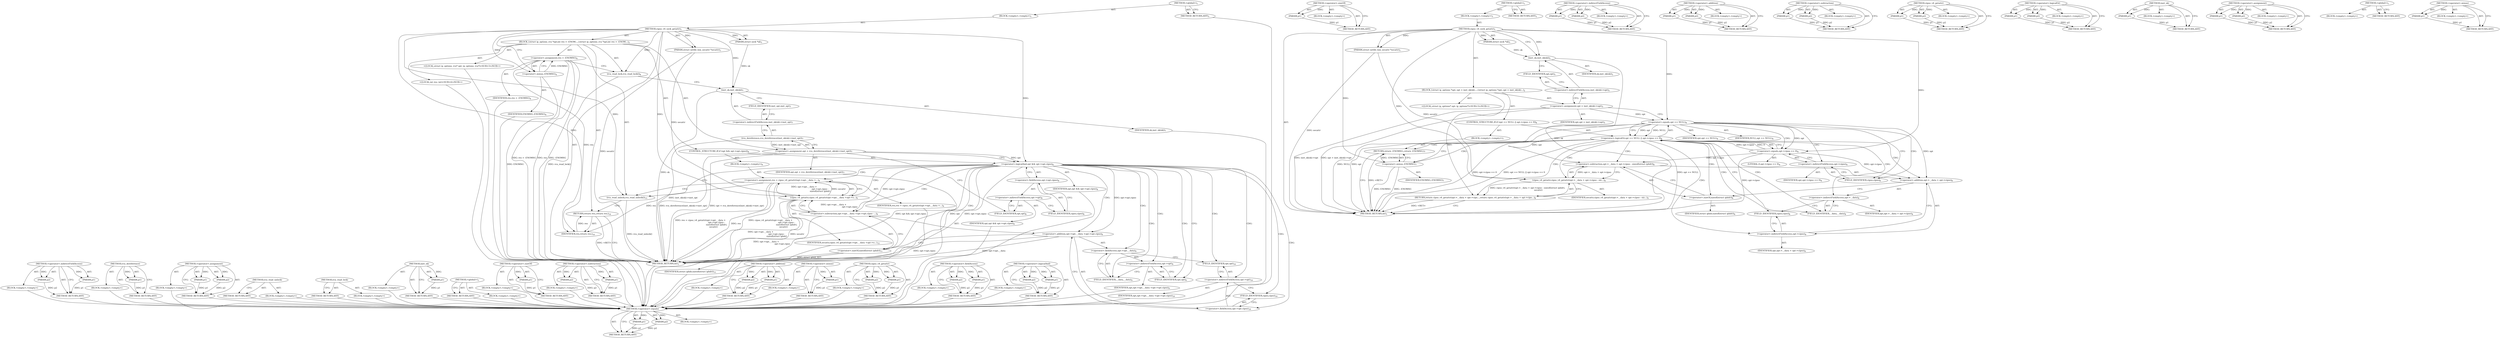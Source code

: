 digraph "&lt;operator&gt;.sizeOf" {
vulnerable_90 [label=<(METHOD,&lt;operator&gt;.equals)>];
vulnerable_91 [label=<(PARAM,p1)>];
vulnerable_92 [label=<(PARAM,p2)>];
vulnerable_93 [label=<(BLOCK,&lt;empty&gt;,&lt;empty&gt;)>];
vulnerable_94 [label=<(METHOD_RETURN,ANY)>];
vulnerable_114 [label=<(METHOD,&lt;operator&gt;.sizeOf)>];
vulnerable_115 [label=<(PARAM,p1)>];
vulnerable_116 [label=<(BLOCK,&lt;empty&gt;,&lt;empty&gt;)>];
vulnerable_117 [label=<(METHOD_RETURN,ANY)>];
vulnerable_6 [label=<(METHOD,&lt;global&gt;)<SUB>1</SUB>>];
vulnerable_7 [label=<(BLOCK,&lt;empty&gt;,&lt;empty&gt;)<SUB>1</SUB>>];
vulnerable_8 [label=<(METHOD,cipso_v4_sock_getattr)<SUB>1</SUB>>];
vulnerable_9 [label=<(PARAM,struct sock *sk)<SUB>1</SUB>>];
vulnerable_10 [label=<(PARAM,struct netlbl_lsm_secattr *secattr)<SUB>1</SUB>>];
vulnerable_11 [label=<(BLOCK,{
	struct ip_options *opt;
 
	opt = inet_sk(sk)...,{
	struct ip_options *opt;
 
	opt = inet_sk(sk)...)<SUB>2</SUB>>];
vulnerable_12 [label="<(LOCAL,struct ip_options* opt: ip_options*)<SUB>3</SUB>>"];
vulnerable_13 [label=<(&lt;operator&gt;.assignment,opt = inet_sk(sk)-&gt;opt)<SUB>5</SUB>>];
vulnerable_14 [label=<(IDENTIFIER,opt,opt = inet_sk(sk)-&gt;opt)<SUB>5</SUB>>];
vulnerable_15 [label=<(&lt;operator&gt;.indirectFieldAccess,inet_sk(sk)-&gt;opt)<SUB>5</SUB>>];
vulnerable_16 [label=<(inet_sk,inet_sk(sk))<SUB>5</SUB>>];
vulnerable_17 [label=<(IDENTIFIER,sk,inet_sk(sk))<SUB>5</SUB>>];
vulnerable_18 [label=<(FIELD_IDENTIFIER,opt,opt)<SUB>5</SUB>>];
vulnerable_19 [label=<(CONTROL_STRUCTURE,IF,if (opt == NULL || opt-&gt;cipso == 0))<SUB>6</SUB>>];
vulnerable_20 [label=<(&lt;operator&gt;.logicalOr,opt == NULL || opt-&gt;cipso == 0)<SUB>6</SUB>>];
vulnerable_21 [label=<(&lt;operator&gt;.equals,opt == NULL)<SUB>6</SUB>>];
vulnerable_22 [label=<(IDENTIFIER,opt,opt == NULL)<SUB>6</SUB>>];
vulnerable_23 [label=<(IDENTIFIER,NULL,opt == NULL)<SUB>6</SUB>>];
vulnerable_24 [label=<(&lt;operator&gt;.equals,opt-&gt;cipso == 0)<SUB>6</SUB>>];
vulnerable_25 [label=<(&lt;operator&gt;.indirectFieldAccess,opt-&gt;cipso)<SUB>6</SUB>>];
vulnerable_26 [label=<(IDENTIFIER,opt,opt-&gt;cipso == 0)<SUB>6</SUB>>];
vulnerable_27 [label=<(FIELD_IDENTIFIER,cipso,cipso)<SUB>6</SUB>>];
vulnerable_28 [label=<(LITERAL,0,opt-&gt;cipso == 0)<SUB>6</SUB>>];
vulnerable_29 [label=<(BLOCK,&lt;empty&gt;,&lt;empty&gt;)<SUB>7</SUB>>];
vulnerable_30 [label=<(RETURN,return -ENOMSG;,return -ENOMSG;)<SUB>7</SUB>>];
vulnerable_31 [label=<(&lt;operator&gt;.minus,-ENOMSG)<SUB>7</SUB>>];
vulnerable_32 [label=<(IDENTIFIER,ENOMSG,-ENOMSG)<SUB>7</SUB>>];
vulnerable_33 [label=<(RETURN,return cipso_v4_getattr(opt-&gt;__data + opt-&gt;cips...,return cipso_v4_getattr(opt-&gt;__data + opt-&gt;cips...)<SUB>8</SUB>>];
vulnerable_34 [label=<(cipso_v4_getattr,cipso_v4_getattr(opt-&gt;__data + opt-&gt;cipso - siz...)<SUB>8</SUB>>];
vulnerable_35 [label=<(&lt;operator&gt;.subtraction,opt-&gt;__data + opt-&gt;cipso - sizeof(struct iphdr))<SUB>8</SUB>>];
vulnerable_36 [label=<(&lt;operator&gt;.addition,opt-&gt;__data + opt-&gt;cipso)<SUB>8</SUB>>];
vulnerable_37 [label=<(&lt;operator&gt;.indirectFieldAccess,opt-&gt;__data)<SUB>8</SUB>>];
vulnerable_38 [label=<(IDENTIFIER,opt,opt-&gt;__data + opt-&gt;cipso)<SUB>8</SUB>>];
vulnerable_39 [label=<(FIELD_IDENTIFIER,__data,__data)<SUB>8</SUB>>];
vulnerable_40 [label=<(&lt;operator&gt;.indirectFieldAccess,opt-&gt;cipso)<SUB>8</SUB>>];
vulnerable_41 [label=<(IDENTIFIER,opt,opt-&gt;__data + opt-&gt;cipso)<SUB>8</SUB>>];
vulnerable_42 [label=<(FIELD_IDENTIFIER,cipso,cipso)<SUB>8</SUB>>];
vulnerable_43 [label=<(&lt;operator&gt;.sizeOf,sizeof(struct iphdr))<SUB>8</SUB>>];
vulnerable_44 [label=<(IDENTIFIER,struct iphdr,sizeof(struct iphdr))<SUB>8</SUB>>];
vulnerable_45 [label=<(IDENTIFIER,secattr,cipso_v4_getattr(opt-&gt;__data + opt-&gt;cipso - siz...)<SUB>9</SUB>>];
vulnerable_46 [label=<(METHOD_RETURN,int)<SUB>1</SUB>>];
vulnerable_48 [label=<(METHOD_RETURN,ANY)<SUB>1</SUB>>];
vulnerable_76 [label=<(METHOD,&lt;operator&gt;.indirectFieldAccess)>];
vulnerable_77 [label=<(PARAM,p1)>];
vulnerable_78 [label=<(PARAM,p2)>];
vulnerable_79 [label=<(BLOCK,&lt;empty&gt;,&lt;empty&gt;)>];
vulnerable_80 [label=<(METHOD_RETURN,ANY)>];
vulnerable_109 [label=<(METHOD,&lt;operator&gt;.addition)>];
vulnerable_110 [label=<(PARAM,p1)>];
vulnerable_111 [label=<(PARAM,p2)>];
vulnerable_112 [label=<(BLOCK,&lt;empty&gt;,&lt;empty&gt;)>];
vulnerable_113 [label=<(METHOD_RETURN,ANY)>];
vulnerable_104 [label=<(METHOD,&lt;operator&gt;.subtraction)>];
vulnerable_105 [label=<(PARAM,p1)>];
vulnerable_106 [label=<(PARAM,p2)>];
vulnerable_107 [label=<(BLOCK,&lt;empty&gt;,&lt;empty&gt;)>];
vulnerable_108 [label=<(METHOD_RETURN,ANY)>];
vulnerable_99 [label=<(METHOD,cipso_v4_getattr)>];
vulnerable_100 [label=<(PARAM,p1)>];
vulnerable_101 [label=<(PARAM,p2)>];
vulnerable_102 [label=<(BLOCK,&lt;empty&gt;,&lt;empty&gt;)>];
vulnerable_103 [label=<(METHOD_RETURN,ANY)>];
vulnerable_85 [label=<(METHOD,&lt;operator&gt;.logicalOr)>];
vulnerable_86 [label=<(PARAM,p1)>];
vulnerable_87 [label=<(PARAM,p2)>];
vulnerable_88 [label=<(BLOCK,&lt;empty&gt;,&lt;empty&gt;)>];
vulnerable_89 [label=<(METHOD_RETURN,ANY)>];
vulnerable_81 [label=<(METHOD,inet_sk)>];
vulnerable_82 [label=<(PARAM,p1)>];
vulnerable_83 [label=<(BLOCK,&lt;empty&gt;,&lt;empty&gt;)>];
vulnerable_84 [label=<(METHOD_RETURN,ANY)>];
vulnerable_71 [label=<(METHOD,&lt;operator&gt;.assignment)>];
vulnerable_72 [label=<(PARAM,p1)>];
vulnerable_73 [label=<(PARAM,p2)>];
vulnerable_74 [label=<(BLOCK,&lt;empty&gt;,&lt;empty&gt;)>];
vulnerable_75 [label=<(METHOD_RETURN,ANY)>];
vulnerable_65 [label=<(METHOD,&lt;global&gt;)<SUB>1</SUB>>];
vulnerable_66 [label=<(BLOCK,&lt;empty&gt;,&lt;empty&gt;)>];
vulnerable_67 [label=<(METHOD_RETURN,ANY)>];
vulnerable_95 [label=<(METHOD,&lt;operator&gt;.minus)>];
vulnerable_96 [label=<(PARAM,p1)>];
vulnerable_97 [label=<(BLOCK,&lt;empty&gt;,&lt;empty&gt;)>];
vulnerable_98 [label=<(METHOD_RETURN,ANY)>];
fixed_97 [label=<(METHOD,&lt;operator&gt;.indirectFieldAccess)>];
fixed_98 [label=<(PARAM,p1)>];
fixed_99 [label=<(PARAM,p2)>];
fixed_100 [label=<(BLOCK,&lt;empty&gt;,&lt;empty&gt;)>];
fixed_101 [label=<(METHOD_RETURN,ANY)>];
fixed_121 [label=<(METHOD,&lt;operator&gt;.subtraction)>];
fixed_122 [label=<(PARAM,p1)>];
fixed_123 [label=<(PARAM,p2)>];
fixed_124 [label=<(BLOCK,&lt;empty&gt;,&lt;empty&gt;)>];
fixed_125 [label=<(METHOD_RETURN,ANY)>];
fixed_6 [label=<(METHOD,&lt;global&gt;)<SUB>1</SUB>>];
fixed_7 [label=<(BLOCK,&lt;empty&gt;,&lt;empty&gt;)<SUB>1</SUB>>];
fixed_8 [label=<(METHOD,cipso_v4_sock_getattr)<SUB>1</SUB>>];
fixed_9 [label=<(PARAM,struct sock *sk)<SUB>1</SUB>>];
fixed_10 [label=<(PARAM,struct netlbl_lsm_secattr *secattr)<SUB>1</SUB>>];
fixed_11 [label=<(BLOCK,{
	struct ip_options_rcu *opt;
	int res = -ENOM...,{
	struct ip_options_rcu *opt;
	int res = -ENOM...)<SUB>2</SUB>>];
fixed_12 [label="<(LOCAL,struct ip_options_rcu* opt: ip_options_rcu*)<SUB>3</SUB>>"];
fixed_13 [label="<(LOCAL,int res: int)<SUB>4</SUB>>"];
fixed_14 [label=<(&lt;operator&gt;.assignment,res = -ENOMSG)<SUB>4</SUB>>];
fixed_15 [label=<(IDENTIFIER,res,res = -ENOMSG)<SUB>4</SUB>>];
fixed_16 [label=<(&lt;operator&gt;.minus,-ENOMSG)<SUB>4</SUB>>];
fixed_17 [label=<(IDENTIFIER,ENOMSG,-ENOMSG)<SUB>4</SUB>>];
fixed_18 [label=<(rcu_read_lock,rcu_read_lock())<SUB>6</SUB>>];
fixed_19 [label=<(&lt;operator&gt;.assignment,opt = rcu_dereference(inet_sk(sk)-&gt;inet_opt))<SUB>7</SUB>>];
fixed_20 [label=<(IDENTIFIER,opt,opt = rcu_dereference(inet_sk(sk)-&gt;inet_opt))<SUB>7</SUB>>];
fixed_21 [label=<(rcu_dereference,rcu_dereference(inet_sk(sk)-&gt;inet_opt))<SUB>7</SUB>>];
fixed_22 [label=<(&lt;operator&gt;.indirectFieldAccess,inet_sk(sk)-&gt;inet_opt)<SUB>7</SUB>>];
fixed_23 [label=<(inet_sk,inet_sk(sk))<SUB>7</SUB>>];
fixed_24 [label=<(IDENTIFIER,sk,inet_sk(sk))<SUB>7</SUB>>];
fixed_25 [label=<(FIELD_IDENTIFIER,inet_opt,inet_opt)<SUB>7</SUB>>];
fixed_26 [label=<(CONTROL_STRUCTURE,IF,if (opt &amp;&amp; opt-&gt;opt.cipso))<SUB>8</SUB>>];
fixed_27 [label=<(&lt;operator&gt;.logicalAnd,opt &amp;&amp; opt-&gt;opt.cipso)<SUB>8</SUB>>];
fixed_28 [label=<(IDENTIFIER,opt,opt &amp;&amp; opt-&gt;opt.cipso)<SUB>8</SUB>>];
fixed_29 [label=<(&lt;operator&gt;.fieldAccess,opt-&gt;opt.cipso)<SUB>8</SUB>>];
fixed_30 [label=<(&lt;operator&gt;.indirectFieldAccess,opt-&gt;opt)<SUB>8</SUB>>];
fixed_31 [label=<(IDENTIFIER,opt,opt &amp;&amp; opt-&gt;opt.cipso)<SUB>8</SUB>>];
fixed_32 [label=<(FIELD_IDENTIFIER,opt,opt)<SUB>8</SUB>>];
fixed_33 [label=<(FIELD_IDENTIFIER,cipso,cipso)<SUB>8</SUB>>];
fixed_34 [label=<(BLOCK,&lt;empty&gt;,&lt;empty&gt;)<SUB>9</SUB>>];
fixed_35 [label=<(&lt;operator&gt;.assignment,res = cipso_v4_getattr(opt-&gt;opt.__data +
						...)<SUB>9</SUB>>];
fixed_36 [label=<(IDENTIFIER,res,res = cipso_v4_getattr(opt-&gt;opt.__data +
						...)<SUB>9</SUB>>];
fixed_37 [label=<(cipso_v4_getattr,cipso_v4_getattr(opt-&gt;opt.__data +
						opt-&gt;o...)<SUB>9</SUB>>];
fixed_38 [label=<(&lt;operator&gt;.subtraction,opt-&gt;opt.__data +
						opt-&gt;opt.cipso -
						...)<SUB>9</SUB>>];
fixed_39 [label=<(&lt;operator&gt;.addition,opt-&gt;opt.__data +
						opt-&gt;opt.cipso)<SUB>9</SUB>>];
fixed_40 [label=<(&lt;operator&gt;.fieldAccess,opt-&gt;opt.__data)<SUB>9</SUB>>];
fixed_41 [label=<(&lt;operator&gt;.indirectFieldAccess,opt-&gt;opt)<SUB>9</SUB>>];
fixed_42 [label=<(IDENTIFIER,opt,opt-&gt;opt.__data +
						opt-&gt;opt.cipso)<SUB>9</SUB>>];
fixed_43 [label=<(FIELD_IDENTIFIER,opt,opt)<SUB>9</SUB>>];
fixed_44 [label=<(FIELD_IDENTIFIER,__data,__data)<SUB>9</SUB>>];
fixed_45 [label=<(&lt;operator&gt;.fieldAccess,opt-&gt;opt.cipso)<SUB>10</SUB>>];
fixed_46 [label=<(&lt;operator&gt;.indirectFieldAccess,opt-&gt;opt)<SUB>10</SUB>>];
fixed_47 [label=<(IDENTIFIER,opt,opt-&gt;opt.__data +
						opt-&gt;opt.cipso)<SUB>10</SUB>>];
fixed_48 [label=<(FIELD_IDENTIFIER,opt,opt)<SUB>10</SUB>>];
fixed_49 [label=<(FIELD_IDENTIFIER,cipso,cipso)<SUB>10</SUB>>];
fixed_50 [label=<(&lt;operator&gt;.sizeOf,sizeof(struct iphdr))<SUB>11</SUB>>];
fixed_51 [label=<(IDENTIFIER,struct iphdr,sizeof(struct iphdr))<SUB>11</SUB>>];
fixed_52 [label=<(IDENTIFIER,secattr,cipso_v4_getattr(opt-&gt;opt.__data +
						opt-&gt;o...)<SUB>12</SUB>>];
fixed_53 [label=<(rcu_read_unlock,rcu_read_unlock())<SUB>13</SUB>>];
fixed_54 [label=<(RETURN,return res;,return res;)<SUB>14</SUB>>];
fixed_55 [label=<(IDENTIFIER,res,return res;)<SUB>14</SUB>>];
fixed_56 [label=<(METHOD_RETURN,int)<SUB>1</SUB>>];
fixed_58 [label=<(METHOD_RETURN,ANY)<SUB>1</SUB>>];
fixed_126 [label=<(METHOD,&lt;operator&gt;.addition)>];
fixed_127 [label=<(PARAM,p1)>];
fixed_128 [label=<(PARAM,p2)>];
fixed_129 [label=<(BLOCK,&lt;empty&gt;,&lt;empty&gt;)>];
fixed_130 [label=<(METHOD_RETURN,ANY)>];
fixed_86 [label=<(METHOD,&lt;operator&gt;.minus)>];
fixed_87 [label=<(PARAM,p1)>];
fixed_88 [label=<(BLOCK,&lt;empty&gt;,&lt;empty&gt;)>];
fixed_89 [label=<(METHOD_RETURN,ANY)>];
fixed_116 [label=<(METHOD,cipso_v4_getattr)>];
fixed_117 [label=<(PARAM,p1)>];
fixed_118 [label=<(PARAM,p2)>];
fixed_119 [label=<(BLOCK,&lt;empty&gt;,&lt;empty&gt;)>];
fixed_120 [label=<(METHOD_RETURN,ANY)>];
fixed_111 [label=<(METHOD,&lt;operator&gt;.fieldAccess)>];
fixed_112 [label=<(PARAM,p1)>];
fixed_113 [label=<(PARAM,p2)>];
fixed_114 [label=<(BLOCK,&lt;empty&gt;,&lt;empty&gt;)>];
fixed_115 [label=<(METHOD_RETURN,ANY)>];
fixed_106 [label=<(METHOD,&lt;operator&gt;.logicalAnd)>];
fixed_107 [label=<(PARAM,p1)>];
fixed_108 [label=<(PARAM,p2)>];
fixed_109 [label=<(BLOCK,&lt;empty&gt;,&lt;empty&gt;)>];
fixed_110 [label=<(METHOD_RETURN,ANY)>];
fixed_93 [label=<(METHOD,rcu_dereference)>];
fixed_94 [label=<(PARAM,p1)>];
fixed_95 [label=<(BLOCK,&lt;empty&gt;,&lt;empty&gt;)>];
fixed_96 [label=<(METHOD_RETURN,ANY)>];
fixed_135 [label=<(METHOD,rcu_read_unlock)>];
fixed_136 [label=<(BLOCK,&lt;empty&gt;,&lt;empty&gt;)>];
fixed_137 [label=<(METHOD_RETURN,ANY)>];
fixed_90 [label=<(METHOD,rcu_read_lock)>];
fixed_91 [label=<(BLOCK,&lt;empty&gt;,&lt;empty&gt;)>];
fixed_92 [label=<(METHOD_RETURN,ANY)>];
fixed_81 [label=<(METHOD,&lt;operator&gt;.assignment)>];
fixed_82 [label=<(PARAM,p1)>];
fixed_83 [label=<(PARAM,p2)>];
fixed_84 [label=<(BLOCK,&lt;empty&gt;,&lt;empty&gt;)>];
fixed_85 [label=<(METHOD_RETURN,ANY)>];
fixed_75 [label=<(METHOD,&lt;global&gt;)<SUB>1</SUB>>];
fixed_76 [label=<(BLOCK,&lt;empty&gt;,&lt;empty&gt;)>];
fixed_77 [label=<(METHOD_RETURN,ANY)>];
fixed_102 [label=<(METHOD,inet_sk)>];
fixed_103 [label=<(PARAM,p1)>];
fixed_104 [label=<(BLOCK,&lt;empty&gt;,&lt;empty&gt;)>];
fixed_105 [label=<(METHOD_RETURN,ANY)>];
fixed_131 [label=<(METHOD,&lt;operator&gt;.sizeOf)>];
fixed_132 [label=<(PARAM,p1)>];
fixed_133 [label=<(BLOCK,&lt;empty&gt;,&lt;empty&gt;)>];
fixed_134 [label=<(METHOD_RETURN,ANY)>];
vulnerable_90 -> vulnerable_91  [key=0, label="AST: "];
vulnerable_90 -> vulnerable_91  [key=1, label="DDG: "];
vulnerable_90 -> vulnerable_93  [key=0, label="AST: "];
vulnerable_90 -> vulnerable_92  [key=0, label="AST: "];
vulnerable_90 -> vulnerable_92  [key=1, label="DDG: "];
vulnerable_90 -> vulnerable_94  [key=0, label="AST: "];
vulnerable_90 -> vulnerable_94  [key=1, label="CFG: "];
vulnerable_91 -> vulnerable_94  [key=0, label="DDG: p1"];
vulnerable_92 -> vulnerable_94  [key=0, label="DDG: p2"];
vulnerable_114 -> vulnerable_115  [key=0, label="AST: "];
vulnerable_114 -> vulnerable_115  [key=1, label="DDG: "];
vulnerable_114 -> vulnerable_116  [key=0, label="AST: "];
vulnerable_114 -> vulnerable_117  [key=0, label="AST: "];
vulnerable_114 -> vulnerable_117  [key=1, label="CFG: "];
vulnerable_115 -> vulnerable_117  [key=0, label="DDG: p1"];
vulnerable_6 -> vulnerable_7  [key=0, label="AST: "];
vulnerable_6 -> vulnerable_48  [key=0, label="AST: "];
vulnerable_6 -> vulnerable_48  [key=1, label="CFG: "];
vulnerable_7 -> vulnerable_8  [key=0, label="AST: "];
vulnerable_8 -> vulnerable_9  [key=0, label="AST: "];
vulnerable_8 -> vulnerable_9  [key=1, label="DDG: "];
vulnerable_8 -> vulnerable_10  [key=0, label="AST: "];
vulnerable_8 -> vulnerable_10  [key=1, label="DDG: "];
vulnerable_8 -> vulnerable_11  [key=0, label="AST: "];
vulnerable_8 -> vulnerable_46  [key=0, label="AST: "];
vulnerable_8 -> vulnerable_16  [key=0, label="CFG: "];
vulnerable_8 -> vulnerable_16  [key=1, label="DDG: "];
vulnerable_8 -> vulnerable_34  [key=0, label="DDG: "];
vulnerable_8 -> vulnerable_21  [key=0, label="DDG: "];
vulnerable_8 -> vulnerable_24  [key=0, label="DDG: "];
vulnerable_8 -> vulnerable_31  [key=0, label="DDG: "];
vulnerable_9 -> vulnerable_16  [key=0, label="DDG: sk"];
vulnerable_10 -> vulnerable_46  [key=0, label="DDG: secattr"];
vulnerable_10 -> vulnerable_34  [key=0, label="DDG: secattr"];
vulnerable_11 -> vulnerable_12  [key=0, label="AST: "];
vulnerable_11 -> vulnerable_13  [key=0, label="AST: "];
vulnerable_11 -> vulnerable_19  [key=0, label="AST: "];
vulnerable_11 -> vulnerable_33  [key=0, label="AST: "];
vulnerable_13 -> vulnerable_14  [key=0, label="AST: "];
vulnerable_13 -> vulnerable_15  [key=0, label="AST: "];
vulnerable_13 -> vulnerable_21  [key=0, label="CFG: "];
vulnerable_13 -> vulnerable_21  [key=1, label="DDG: opt"];
vulnerable_13 -> vulnerable_46  [key=0, label="DDG: inet_sk(sk)-&gt;opt"];
vulnerable_13 -> vulnerable_46  [key=1, label="DDG: opt = inet_sk(sk)-&gt;opt"];
vulnerable_15 -> vulnerable_16  [key=0, label="AST: "];
vulnerable_15 -> vulnerable_18  [key=0, label="AST: "];
vulnerable_15 -> vulnerable_13  [key=0, label="CFG: "];
vulnerable_16 -> vulnerable_17  [key=0, label="AST: "];
vulnerable_16 -> vulnerable_18  [key=0, label="CFG: "];
vulnerable_16 -> vulnerable_46  [key=0, label="DDG: sk"];
vulnerable_18 -> vulnerable_15  [key=0, label="CFG: "];
vulnerable_19 -> vulnerable_20  [key=0, label="AST: "];
vulnerable_19 -> vulnerable_29  [key=0, label="AST: "];
vulnerable_20 -> vulnerable_21  [key=0, label="AST: "];
vulnerable_20 -> vulnerable_24  [key=0, label="AST: "];
vulnerable_20 -> vulnerable_31  [key=0, label="CFG: "];
vulnerable_20 -> vulnerable_31  [key=1, label="CDG: "];
vulnerable_20 -> vulnerable_39  [key=0, label="CFG: "];
vulnerable_20 -> vulnerable_39  [key=1, label="CDG: "];
vulnerable_20 -> vulnerable_46  [key=0, label="DDG: opt == NULL"];
vulnerable_20 -> vulnerable_46  [key=1, label="DDG: opt-&gt;cipso == 0"];
vulnerable_20 -> vulnerable_46  [key=2, label="DDG: opt == NULL || opt-&gt;cipso == 0"];
vulnerable_20 -> vulnerable_40  [key=0, label="CDG: "];
vulnerable_20 -> vulnerable_30  [key=0, label="CDG: "];
vulnerable_20 -> vulnerable_34  [key=0, label="CDG: "];
vulnerable_20 -> vulnerable_33  [key=0, label="CDG: "];
vulnerable_20 -> vulnerable_42  [key=0, label="CDG: "];
vulnerable_20 -> vulnerable_36  [key=0, label="CDG: "];
vulnerable_20 -> vulnerable_35  [key=0, label="CDG: "];
vulnerable_20 -> vulnerable_37  [key=0, label="CDG: "];
vulnerable_20 -> vulnerable_43  [key=0, label="CDG: "];
vulnerable_21 -> vulnerable_22  [key=0, label="AST: "];
vulnerable_21 -> vulnerable_23  [key=0, label="AST: "];
vulnerable_21 -> vulnerable_20  [key=0, label="CFG: "];
vulnerable_21 -> vulnerable_20  [key=1, label="DDG: opt"];
vulnerable_21 -> vulnerable_20  [key=2, label="DDG: NULL"];
vulnerable_21 -> vulnerable_27  [key=0, label="CFG: "];
vulnerable_21 -> vulnerable_27  [key=1, label="CDG: "];
vulnerable_21 -> vulnerable_46  [key=0, label="DDG: opt"];
vulnerable_21 -> vulnerable_46  [key=1, label="DDG: NULL"];
vulnerable_21 -> vulnerable_24  [key=0, label="DDG: opt"];
vulnerable_21 -> vulnerable_24  [key=1, label="CDG: "];
vulnerable_21 -> vulnerable_35  [key=0, label="DDG: opt"];
vulnerable_21 -> vulnerable_36  [key=0, label="DDG: opt"];
vulnerable_21 -> vulnerable_25  [key=0, label="CDG: "];
vulnerable_24 -> vulnerable_25  [key=0, label="AST: "];
vulnerable_24 -> vulnerable_28  [key=0, label="AST: "];
vulnerable_24 -> vulnerable_20  [key=0, label="CFG: "];
vulnerable_24 -> vulnerable_20  [key=1, label="DDG: opt-&gt;cipso"];
vulnerable_24 -> vulnerable_20  [key=2, label="DDG: 0"];
vulnerable_24 -> vulnerable_46  [key=0, label="DDG: opt-&gt;cipso"];
vulnerable_24 -> vulnerable_35  [key=0, label="DDG: opt-&gt;cipso"];
vulnerable_24 -> vulnerable_36  [key=0, label="DDG: opt-&gt;cipso"];
vulnerable_25 -> vulnerable_26  [key=0, label="AST: "];
vulnerable_25 -> vulnerable_27  [key=0, label="AST: "];
vulnerable_25 -> vulnerable_24  [key=0, label="CFG: "];
vulnerable_27 -> vulnerable_25  [key=0, label="CFG: "];
vulnerable_29 -> vulnerable_30  [key=0, label="AST: "];
vulnerable_30 -> vulnerable_31  [key=0, label="AST: "];
vulnerable_30 -> vulnerable_46  [key=0, label="CFG: "];
vulnerable_30 -> vulnerable_46  [key=1, label="DDG: &lt;RET&gt;"];
vulnerable_31 -> vulnerable_32  [key=0, label="AST: "];
vulnerable_31 -> vulnerable_30  [key=0, label="CFG: "];
vulnerable_31 -> vulnerable_30  [key=1, label="DDG: -ENOMSG"];
vulnerable_31 -> vulnerable_46  [key=0, label="DDG: ENOMSG"];
vulnerable_31 -> vulnerable_46  [key=1, label="DDG: -ENOMSG"];
vulnerable_33 -> vulnerable_34  [key=0, label="AST: "];
vulnerable_33 -> vulnerable_46  [key=0, label="CFG: "];
vulnerable_33 -> vulnerable_46  [key=1, label="DDG: &lt;RET&gt;"];
vulnerable_34 -> vulnerable_35  [key=0, label="AST: "];
vulnerable_34 -> vulnerable_45  [key=0, label="AST: "];
vulnerable_34 -> vulnerable_33  [key=0, label="CFG: "];
vulnerable_34 -> vulnerable_33  [key=1, label="DDG: cipso_v4_getattr(opt-&gt;__data + opt-&gt;cipso - sizeof(struct iphdr),
				secattr)"];
vulnerable_35 -> vulnerable_36  [key=0, label="AST: "];
vulnerable_35 -> vulnerable_43  [key=0, label="AST: "];
vulnerable_35 -> vulnerable_34  [key=0, label="CFG: "];
vulnerable_35 -> vulnerable_34  [key=1, label="DDG: opt-&gt;__data + opt-&gt;cipso"];
vulnerable_36 -> vulnerable_37  [key=0, label="AST: "];
vulnerable_36 -> vulnerable_40  [key=0, label="AST: "];
vulnerable_36 -> vulnerable_43  [key=0, label="CFG: "];
vulnerable_37 -> vulnerable_38  [key=0, label="AST: "];
vulnerable_37 -> vulnerable_39  [key=0, label="AST: "];
vulnerable_37 -> vulnerable_42  [key=0, label="CFG: "];
vulnerable_39 -> vulnerable_37  [key=0, label="CFG: "];
vulnerable_40 -> vulnerable_41  [key=0, label="AST: "];
vulnerable_40 -> vulnerable_42  [key=0, label="AST: "];
vulnerable_40 -> vulnerable_36  [key=0, label="CFG: "];
vulnerable_42 -> vulnerable_40  [key=0, label="CFG: "];
vulnerable_43 -> vulnerable_44  [key=0, label="AST: "];
vulnerable_43 -> vulnerable_35  [key=0, label="CFG: "];
vulnerable_76 -> vulnerable_77  [key=0, label="AST: "];
vulnerable_76 -> vulnerable_77  [key=1, label="DDG: "];
vulnerable_76 -> vulnerable_79  [key=0, label="AST: "];
vulnerable_76 -> vulnerable_78  [key=0, label="AST: "];
vulnerable_76 -> vulnerable_78  [key=1, label="DDG: "];
vulnerable_76 -> vulnerable_80  [key=0, label="AST: "];
vulnerable_76 -> vulnerable_80  [key=1, label="CFG: "];
vulnerable_77 -> vulnerable_80  [key=0, label="DDG: p1"];
vulnerable_78 -> vulnerable_80  [key=0, label="DDG: p2"];
vulnerable_109 -> vulnerable_110  [key=0, label="AST: "];
vulnerable_109 -> vulnerable_110  [key=1, label="DDG: "];
vulnerable_109 -> vulnerable_112  [key=0, label="AST: "];
vulnerable_109 -> vulnerable_111  [key=0, label="AST: "];
vulnerable_109 -> vulnerable_111  [key=1, label="DDG: "];
vulnerable_109 -> vulnerable_113  [key=0, label="AST: "];
vulnerable_109 -> vulnerable_113  [key=1, label="CFG: "];
vulnerable_110 -> vulnerable_113  [key=0, label="DDG: p1"];
vulnerable_111 -> vulnerable_113  [key=0, label="DDG: p2"];
vulnerable_104 -> vulnerable_105  [key=0, label="AST: "];
vulnerable_104 -> vulnerable_105  [key=1, label="DDG: "];
vulnerable_104 -> vulnerable_107  [key=0, label="AST: "];
vulnerable_104 -> vulnerable_106  [key=0, label="AST: "];
vulnerable_104 -> vulnerable_106  [key=1, label="DDG: "];
vulnerable_104 -> vulnerable_108  [key=0, label="AST: "];
vulnerable_104 -> vulnerable_108  [key=1, label="CFG: "];
vulnerable_105 -> vulnerable_108  [key=0, label="DDG: p1"];
vulnerable_106 -> vulnerable_108  [key=0, label="DDG: p2"];
vulnerable_99 -> vulnerable_100  [key=0, label="AST: "];
vulnerable_99 -> vulnerable_100  [key=1, label="DDG: "];
vulnerable_99 -> vulnerable_102  [key=0, label="AST: "];
vulnerable_99 -> vulnerable_101  [key=0, label="AST: "];
vulnerable_99 -> vulnerable_101  [key=1, label="DDG: "];
vulnerable_99 -> vulnerable_103  [key=0, label="AST: "];
vulnerable_99 -> vulnerable_103  [key=1, label="CFG: "];
vulnerable_100 -> vulnerable_103  [key=0, label="DDG: p1"];
vulnerable_101 -> vulnerable_103  [key=0, label="DDG: p2"];
vulnerable_85 -> vulnerable_86  [key=0, label="AST: "];
vulnerable_85 -> vulnerable_86  [key=1, label="DDG: "];
vulnerable_85 -> vulnerable_88  [key=0, label="AST: "];
vulnerable_85 -> vulnerable_87  [key=0, label="AST: "];
vulnerable_85 -> vulnerable_87  [key=1, label="DDG: "];
vulnerable_85 -> vulnerable_89  [key=0, label="AST: "];
vulnerable_85 -> vulnerable_89  [key=1, label="CFG: "];
vulnerable_86 -> vulnerable_89  [key=0, label="DDG: p1"];
vulnerable_87 -> vulnerable_89  [key=0, label="DDG: p2"];
vulnerable_81 -> vulnerable_82  [key=0, label="AST: "];
vulnerable_81 -> vulnerable_82  [key=1, label="DDG: "];
vulnerable_81 -> vulnerable_83  [key=0, label="AST: "];
vulnerable_81 -> vulnerable_84  [key=0, label="AST: "];
vulnerable_81 -> vulnerable_84  [key=1, label="CFG: "];
vulnerable_82 -> vulnerable_84  [key=0, label="DDG: p1"];
vulnerable_71 -> vulnerable_72  [key=0, label="AST: "];
vulnerable_71 -> vulnerable_72  [key=1, label="DDG: "];
vulnerable_71 -> vulnerable_74  [key=0, label="AST: "];
vulnerable_71 -> vulnerable_73  [key=0, label="AST: "];
vulnerable_71 -> vulnerable_73  [key=1, label="DDG: "];
vulnerable_71 -> vulnerable_75  [key=0, label="AST: "];
vulnerable_71 -> vulnerable_75  [key=1, label="CFG: "];
vulnerable_72 -> vulnerable_75  [key=0, label="DDG: p1"];
vulnerable_73 -> vulnerable_75  [key=0, label="DDG: p2"];
vulnerable_65 -> vulnerable_66  [key=0, label="AST: "];
vulnerable_65 -> vulnerable_67  [key=0, label="AST: "];
vulnerable_65 -> vulnerable_67  [key=1, label="CFG: "];
vulnerable_95 -> vulnerable_96  [key=0, label="AST: "];
vulnerable_95 -> vulnerable_96  [key=1, label="DDG: "];
vulnerable_95 -> vulnerable_97  [key=0, label="AST: "];
vulnerable_95 -> vulnerable_98  [key=0, label="AST: "];
vulnerable_95 -> vulnerable_98  [key=1, label="CFG: "];
vulnerable_96 -> vulnerable_98  [key=0, label="DDG: p1"];
fixed_97 -> fixed_98  [key=0, label="AST: "];
fixed_97 -> fixed_98  [key=1, label="DDG: "];
fixed_97 -> fixed_100  [key=0, label="AST: "];
fixed_97 -> fixed_99  [key=0, label="AST: "];
fixed_97 -> fixed_99  [key=1, label="DDG: "];
fixed_97 -> fixed_101  [key=0, label="AST: "];
fixed_97 -> fixed_101  [key=1, label="CFG: "];
fixed_98 -> fixed_101  [key=0, label="DDG: p1"];
fixed_99 -> fixed_101  [key=0, label="DDG: p2"];
fixed_100 -> vulnerable_90  [key=0];
fixed_101 -> vulnerable_90  [key=0];
fixed_121 -> fixed_122  [key=0, label="AST: "];
fixed_121 -> fixed_122  [key=1, label="DDG: "];
fixed_121 -> fixed_124  [key=0, label="AST: "];
fixed_121 -> fixed_123  [key=0, label="AST: "];
fixed_121 -> fixed_123  [key=1, label="DDG: "];
fixed_121 -> fixed_125  [key=0, label="AST: "];
fixed_121 -> fixed_125  [key=1, label="CFG: "];
fixed_122 -> fixed_125  [key=0, label="DDG: p1"];
fixed_123 -> fixed_125  [key=0, label="DDG: p2"];
fixed_124 -> vulnerable_90  [key=0];
fixed_125 -> vulnerable_90  [key=0];
fixed_6 -> fixed_7  [key=0, label="AST: "];
fixed_6 -> fixed_58  [key=0, label="AST: "];
fixed_6 -> fixed_58  [key=1, label="CFG: "];
fixed_7 -> fixed_8  [key=0, label="AST: "];
fixed_8 -> fixed_9  [key=0, label="AST: "];
fixed_8 -> fixed_9  [key=1, label="DDG: "];
fixed_8 -> fixed_10  [key=0, label="AST: "];
fixed_8 -> fixed_10  [key=1, label="DDG: "];
fixed_8 -> fixed_11  [key=0, label="AST: "];
fixed_8 -> fixed_56  [key=0, label="AST: "];
fixed_8 -> fixed_16  [key=0, label="CFG: "];
fixed_8 -> fixed_16  [key=1, label="DDG: "];
fixed_8 -> fixed_18  [key=0, label="DDG: "];
fixed_8 -> fixed_53  [key=0, label="DDG: "];
fixed_8 -> fixed_55  [key=0, label="DDG: "];
fixed_8 -> fixed_27  [key=0, label="DDG: "];
fixed_8 -> fixed_23  [key=0, label="DDG: "];
fixed_8 -> fixed_37  [key=0, label="DDG: "];
fixed_9 -> fixed_23  [key=0, label="DDG: sk"];
fixed_10 -> fixed_56  [key=0, label="DDG: secattr"];
fixed_10 -> fixed_37  [key=0, label="DDG: secattr"];
fixed_11 -> fixed_12  [key=0, label="AST: "];
fixed_11 -> fixed_13  [key=0, label="AST: "];
fixed_11 -> fixed_14  [key=0, label="AST: "];
fixed_11 -> fixed_18  [key=0, label="AST: "];
fixed_11 -> fixed_19  [key=0, label="AST: "];
fixed_11 -> fixed_26  [key=0, label="AST: "];
fixed_11 -> fixed_53  [key=0, label="AST: "];
fixed_11 -> fixed_54  [key=0, label="AST: "];
fixed_12 -> vulnerable_90  [key=0];
fixed_13 -> vulnerable_90  [key=0];
fixed_14 -> fixed_15  [key=0, label="AST: "];
fixed_14 -> fixed_16  [key=0, label="AST: "];
fixed_14 -> fixed_18  [key=0, label="CFG: "];
fixed_14 -> fixed_56  [key=0, label="DDG: res"];
fixed_14 -> fixed_56  [key=1, label="DDG: -ENOMSG"];
fixed_14 -> fixed_56  [key=2, label="DDG: res = -ENOMSG"];
fixed_14 -> fixed_55  [key=0, label="DDG: res"];
fixed_15 -> vulnerable_90  [key=0];
fixed_16 -> fixed_17  [key=0, label="AST: "];
fixed_16 -> fixed_14  [key=0, label="CFG: "];
fixed_16 -> fixed_14  [key=1, label="DDG: ENOMSG"];
fixed_16 -> fixed_56  [key=0, label="DDG: ENOMSG"];
fixed_17 -> vulnerable_90  [key=0];
fixed_18 -> fixed_23  [key=0, label="CFG: "];
fixed_18 -> fixed_56  [key=0, label="DDG: rcu_read_lock()"];
fixed_19 -> fixed_20  [key=0, label="AST: "];
fixed_19 -> fixed_21  [key=0, label="AST: "];
fixed_19 -> fixed_27  [key=0, label="CFG: "];
fixed_19 -> fixed_27  [key=1, label="DDG: opt"];
fixed_19 -> fixed_32  [key=0, label="CFG: "];
fixed_19 -> fixed_56  [key=0, label="DDG: rcu_dereference(inet_sk(sk)-&gt;inet_opt)"];
fixed_19 -> fixed_56  [key=1, label="DDG: opt = rcu_dereference(inet_sk(sk)-&gt;inet_opt)"];
fixed_20 -> vulnerable_90  [key=0];
fixed_21 -> fixed_22  [key=0, label="AST: "];
fixed_21 -> fixed_19  [key=0, label="CFG: "];
fixed_21 -> fixed_19  [key=1, label="DDG: inet_sk(sk)-&gt;inet_opt"];
fixed_21 -> fixed_56  [key=0, label="DDG: inet_sk(sk)-&gt;inet_opt"];
fixed_22 -> fixed_23  [key=0, label="AST: "];
fixed_22 -> fixed_25  [key=0, label="AST: "];
fixed_22 -> fixed_21  [key=0, label="CFG: "];
fixed_23 -> fixed_24  [key=0, label="AST: "];
fixed_23 -> fixed_25  [key=0, label="CFG: "];
fixed_23 -> fixed_56  [key=0, label="DDG: sk"];
fixed_24 -> vulnerable_90  [key=0];
fixed_25 -> fixed_22  [key=0, label="CFG: "];
fixed_26 -> fixed_27  [key=0, label="AST: "];
fixed_26 -> fixed_34  [key=0, label="AST: "];
fixed_27 -> fixed_28  [key=0, label="AST: "];
fixed_27 -> fixed_29  [key=0, label="AST: "];
fixed_27 -> fixed_53  [key=0, label="CFG: "];
fixed_27 -> fixed_43  [key=0, label="CFG: "];
fixed_27 -> fixed_43  [key=1, label="CDG: "];
fixed_27 -> fixed_56  [key=0, label="DDG: opt"];
fixed_27 -> fixed_56  [key=1, label="DDG: opt-&gt;opt.cipso"];
fixed_27 -> fixed_56  [key=2, label="DDG: opt &amp;&amp; opt-&gt;opt.cipso"];
fixed_27 -> fixed_38  [key=0, label="DDG: opt-&gt;opt.cipso"];
fixed_27 -> fixed_38  [key=1, label="CDG: "];
fixed_27 -> fixed_39  [key=0, label="DDG: opt-&gt;opt.cipso"];
fixed_27 -> fixed_39  [key=1, label="CDG: "];
fixed_27 -> fixed_40  [key=0, label="CDG: "];
fixed_27 -> fixed_48  [key=0, label="CDG: "];
fixed_27 -> fixed_49  [key=0, label="CDG: "];
fixed_27 -> fixed_50  [key=0, label="CDG: "];
fixed_27 -> fixed_44  [key=0, label="CDG: "];
fixed_27 -> fixed_35  [key=0, label="CDG: "];
fixed_27 -> fixed_37  [key=0, label="CDG: "];
fixed_27 -> fixed_46  [key=0, label="CDG: "];
fixed_27 -> fixed_41  [key=0, label="CDG: "];
fixed_27 -> fixed_45  [key=0, label="CDG: "];
fixed_28 -> vulnerable_90  [key=0];
fixed_29 -> fixed_30  [key=0, label="AST: "];
fixed_29 -> fixed_33  [key=0, label="AST: "];
fixed_29 -> fixed_27  [key=0, label="CFG: "];
fixed_30 -> fixed_31  [key=0, label="AST: "];
fixed_30 -> fixed_32  [key=0, label="AST: "];
fixed_30 -> fixed_33  [key=0, label="CFG: "];
fixed_31 -> vulnerable_90  [key=0];
fixed_32 -> fixed_30  [key=0, label="CFG: "];
fixed_33 -> fixed_29  [key=0, label="CFG: "];
fixed_34 -> fixed_35  [key=0, label="AST: "];
fixed_35 -> fixed_36  [key=0, label="AST: "];
fixed_35 -> fixed_37  [key=0, label="AST: "];
fixed_35 -> fixed_53  [key=0, label="CFG: "];
fixed_35 -> fixed_56  [key=0, label="DDG: res"];
fixed_35 -> fixed_56  [key=1, label="DDG: cipso_v4_getattr(opt-&gt;opt.__data +
						opt-&gt;opt.cipso -
						sizeof(struct iphdr),
				       secattr)"];
fixed_35 -> fixed_56  [key=2, label="DDG: res = cipso_v4_getattr(opt-&gt;opt.__data +
						opt-&gt;opt.cipso -
						sizeof(struct iphdr),
				       secattr)"];
fixed_35 -> fixed_55  [key=0, label="DDG: res"];
fixed_36 -> vulnerable_90  [key=0];
fixed_37 -> fixed_38  [key=0, label="AST: "];
fixed_37 -> fixed_52  [key=0, label="AST: "];
fixed_37 -> fixed_35  [key=0, label="CFG: "];
fixed_37 -> fixed_35  [key=1, label="DDG: opt-&gt;opt.__data +
						opt-&gt;opt.cipso -
						sizeof(struct iphdr)"];
fixed_37 -> fixed_35  [key=2, label="DDG: secattr"];
fixed_37 -> fixed_56  [key=0, label="DDG: opt-&gt;opt.__data +
						opt-&gt;opt.cipso -
						sizeof(struct iphdr)"];
fixed_37 -> fixed_56  [key=1, label="DDG: secattr"];
fixed_38 -> fixed_39  [key=0, label="AST: "];
fixed_38 -> fixed_50  [key=0, label="AST: "];
fixed_38 -> fixed_37  [key=0, label="CFG: "];
fixed_38 -> fixed_37  [key=1, label="DDG: opt-&gt;opt.__data +
						opt-&gt;opt.cipso"];
fixed_38 -> fixed_56  [key=0, label="DDG: opt-&gt;opt.__data +
						opt-&gt;opt.cipso"];
fixed_39 -> fixed_40  [key=0, label="AST: "];
fixed_39 -> fixed_45  [key=0, label="AST: "];
fixed_39 -> fixed_50  [key=0, label="CFG: "];
fixed_39 -> fixed_56  [key=0, label="DDG: opt-&gt;opt.__data"];
fixed_39 -> fixed_56  [key=1, label="DDG: opt-&gt;opt.cipso"];
fixed_40 -> fixed_41  [key=0, label="AST: "];
fixed_40 -> fixed_44  [key=0, label="AST: "];
fixed_40 -> fixed_48  [key=0, label="CFG: "];
fixed_41 -> fixed_42  [key=0, label="AST: "];
fixed_41 -> fixed_43  [key=0, label="AST: "];
fixed_41 -> fixed_44  [key=0, label="CFG: "];
fixed_42 -> vulnerable_90  [key=0];
fixed_43 -> fixed_41  [key=0, label="CFG: "];
fixed_44 -> fixed_40  [key=0, label="CFG: "];
fixed_45 -> fixed_46  [key=0, label="AST: "];
fixed_45 -> fixed_49  [key=0, label="AST: "];
fixed_45 -> fixed_39  [key=0, label="CFG: "];
fixed_46 -> fixed_47  [key=0, label="AST: "];
fixed_46 -> fixed_48  [key=0, label="AST: "];
fixed_46 -> fixed_49  [key=0, label="CFG: "];
fixed_47 -> vulnerable_90  [key=0];
fixed_48 -> fixed_46  [key=0, label="CFG: "];
fixed_49 -> fixed_45  [key=0, label="CFG: "];
fixed_50 -> fixed_51  [key=0, label="AST: "];
fixed_50 -> fixed_38  [key=0, label="CFG: "];
fixed_50 -> fixed_56  [key=0, label="DDG: struct iphdr"];
fixed_51 -> vulnerable_90  [key=0];
fixed_52 -> vulnerable_90  [key=0];
fixed_53 -> fixed_54  [key=0, label="CFG: "];
fixed_53 -> fixed_56  [key=0, label="DDG: rcu_read_unlock()"];
fixed_54 -> fixed_55  [key=0, label="AST: "];
fixed_54 -> fixed_56  [key=0, label="CFG: "];
fixed_54 -> fixed_56  [key=1, label="DDG: &lt;RET&gt;"];
fixed_55 -> fixed_54  [key=0, label="DDG: res"];
fixed_56 -> vulnerable_90  [key=0];
fixed_58 -> vulnerable_90  [key=0];
fixed_126 -> fixed_127  [key=0, label="AST: "];
fixed_126 -> fixed_127  [key=1, label="DDG: "];
fixed_126 -> fixed_129  [key=0, label="AST: "];
fixed_126 -> fixed_128  [key=0, label="AST: "];
fixed_126 -> fixed_128  [key=1, label="DDG: "];
fixed_126 -> fixed_130  [key=0, label="AST: "];
fixed_126 -> fixed_130  [key=1, label="CFG: "];
fixed_127 -> fixed_130  [key=0, label="DDG: p1"];
fixed_128 -> fixed_130  [key=0, label="DDG: p2"];
fixed_129 -> vulnerable_90  [key=0];
fixed_130 -> vulnerable_90  [key=0];
fixed_86 -> fixed_87  [key=0, label="AST: "];
fixed_86 -> fixed_87  [key=1, label="DDG: "];
fixed_86 -> fixed_88  [key=0, label="AST: "];
fixed_86 -> fixed_89  [key=0, label="AST: "];
fixed_86 -> fixed_89  [key=1, label="CFG: "];
fixed_87 -> fixed_89  [key=0, label="DDG: p1"];
fixed_88 -> vulnerable_90  [key=0];
fixed_89 -> vulnerable_90  [key=0];
fixed_116 -> fixed_117  [key=0, label="AST: "];
fixed_116 -> fixed_117  [key=1, label="DDG: "];
fixed_116 -> fixed_119  [key=0, label="AST: "];
fixed_116 -> fixed_118  [key=0, label="AST: "];
fixed_116 -> fixed_118  [key=1, label="DDG: "];
fixed_116 -> fixed_120  [key=0, label="AST: "];
fixed_116 -> fixed_120  [key=1, label="CFG: "];
fixed_117 -> fixed_120  [key=0, label="DDG: p1"];
fixed_118 -> fixed_120  [key=0, label="DDG: p2"];
fixed_119 -> vulnerable_90  [key=0];
fixed_120 -> vulnerable_90  [key=0];
fixed_111 -> fixed_112  [key=0, label="AST: "];
fixed_111 -> fixed_112  [key=1, label="DDG: "];
fixed_111 -> fixed_114  [key=0, label="AST: "];
fixed_111 -> fixed_113  [key=0, label="AST: "];
fixed_111 -> fixed_113  [key=1, label="DDG: "];
fixed_111 -> fixed_115  [key=0, label="AST: "];
fixed_111 -> fixed_115  [key=1, label="CFG: "];
fixed_112 -> fixed_115  [key=0, label="DDG: p1"];
fixed_113 -> fixed_115  [key=0, label="DDG: p2"];
fixed_114 -> vulnerable_90  [key=0];
fixed_115 -> vulnerable_90  [key=0];
fixed_106 -> fixed_107  [key=0, label="AST: "];
fixed_106 -> fixed_107  [key=1, label="DDG: "];
fixed_106 -> fixed_109  [key=0, label="AST: "];
fixed_106 -> fixed_108  [key=0, label="AST: "];
fixed_106 -> fixed_108  [key=1, label="DDG: "];
fixed_106 -> fixed_110  [key=0, label="AST: "];
fixed_106 -> fixed_110  [key=1, label="CFG: "];
fixed_107 -> fixed_110  [key=0, label="DDG: p1"];
fixed_108 -> fixed_110  [key=0, label="DDG: p2"];
fixed_109 -> vulnerable_90  [key=0];
fixed_110 -> vulnerable_90  [key=0];
fixed_93 -> fixed_94  [key=0, label="AST: "];
fixed_93 -> fixed_94  [key=1, label="DDG: "];
fixed_93 -> fixed_95  [key=0, label="AST: "];
fixed_93 -> fixed_96  [key=0, label="AST: "];
fixed_93 -> fixed_96  [key=1, label="CFG: "];
fixed_94 -> fixed_96  [key=0, label="DDG: p1"];
fixed_95 -> vulnerable_90  [key=0];
fixed_96 -> vulnerable_90  [key=0];
fixed_135 -> fixed_136  [key=0, label="AST: "];
fixed_135 -> fixed_137  [key=0, label="AST: "];
fixed_135 -> fixed_137  [key=1, label="CFG: "];
fixed_136 -> vulnerable_90  [key=0];
fixed_137 -> vulnerable_90  [key=0];
fixed_90 -> fixed_91  [key=0, label="AST: "];
fixed_90 -> fixed_92  [key=0, label="AST: "];
fixed_90 -> fixed_92  [key=1, label="CFG: "];
fixed_91 -> vulnerable_90  [key=0];
fixed_92 -> vulnerable_90  [key=0];
fixed_81 -> fixed_82  [key=0, label="AST: "];
fixed_81 -> fixed_82  [key=1, label="DDG: "];
fixed_81 -> fixed_84  [key=0, label="AST: "];
fixed_81 -> fixed_83  [key=0, label="AST: "];
fixed_81 -> fixed_83  [key=1, label="DDG: "];
fixed_81 -> fixed_85  [key=0, label="AST: "];
fixed_81 -> fixed_85  [key=1, label="CFG: "];
fixed_82 -> fixed_85  [key=0, label="DDG: p1"];
fixed_83 -> fixed_85  [key=0, label="DDG: p2"];
fixed_84 -> vulnerable_90  [key=0];
fixed_85 -> vulnerable_90  [key=0];
fixed_75 -> fixed_76  [key=0, label="AST: "];
fixed_75 -> fixed_77  [key=0, label="AST: "];
fixed_75 -> fixed_77  [key=1, label="CFG: "];
fixed_76 -> vulnerable_90  [key=0];
fixed_77 -> vulnerable_90  [key=0];
fixed_102 -> fixed_103  [key=0, label="AST: "];
fixed_102 -> fixed_103  [key=1, label="DDG: "];
fixed_102 -> fixed_104  [key=0, label="AST: "];
fixed_102 -> fixed_105  [key=0, label="AST: "];
fixed_102 -> fixed_105  [key=1, label="CFG: "];
fixed_103 -> fixed_105  [key=0, label="DDG: p1"];
fixed_104 -> vulnerable_90  [key=0];
fixed_105 -> vulnerable_90  [key=0];
fixed_131 -> fixed_132  [key=0, label="AST: "];
fixed_131 -> fixed_132  [key=1, label="DDG: "];
fixed_131 -> fixed_133  [key=0, label="AST: "];
fixed_131 -> fixed_134  [key=0, label="AST: "];
fixed_131 -> fixed_134  [key=1, label="CFG: "];
fixed_132 -> fixed_134  [key=0, label="DDG: p1"];
fixed_133 -> vulnerable_90  [key=0];
fixed_134 -> vulnerable_90  [key=0];
}
